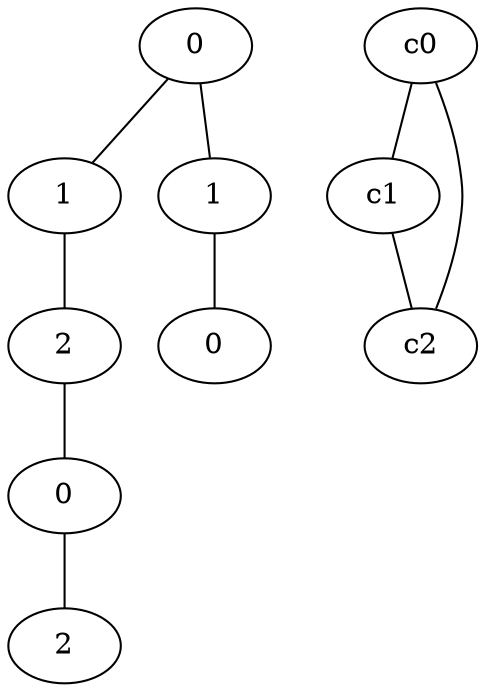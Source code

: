 graph {
a0[label=0];
a1[label=1];
a2[label=2];
a3[label=0];
a4[label=2];
a5[label=1];
a6[label=0];
a0 -- a1;
a0 -- a5;
a1 -- a2;
a2 -- a3;
a3 -- a4;
a5 -- a6;
c0 -- c1;
c0 -- c2;
c1 -- c2;
}
